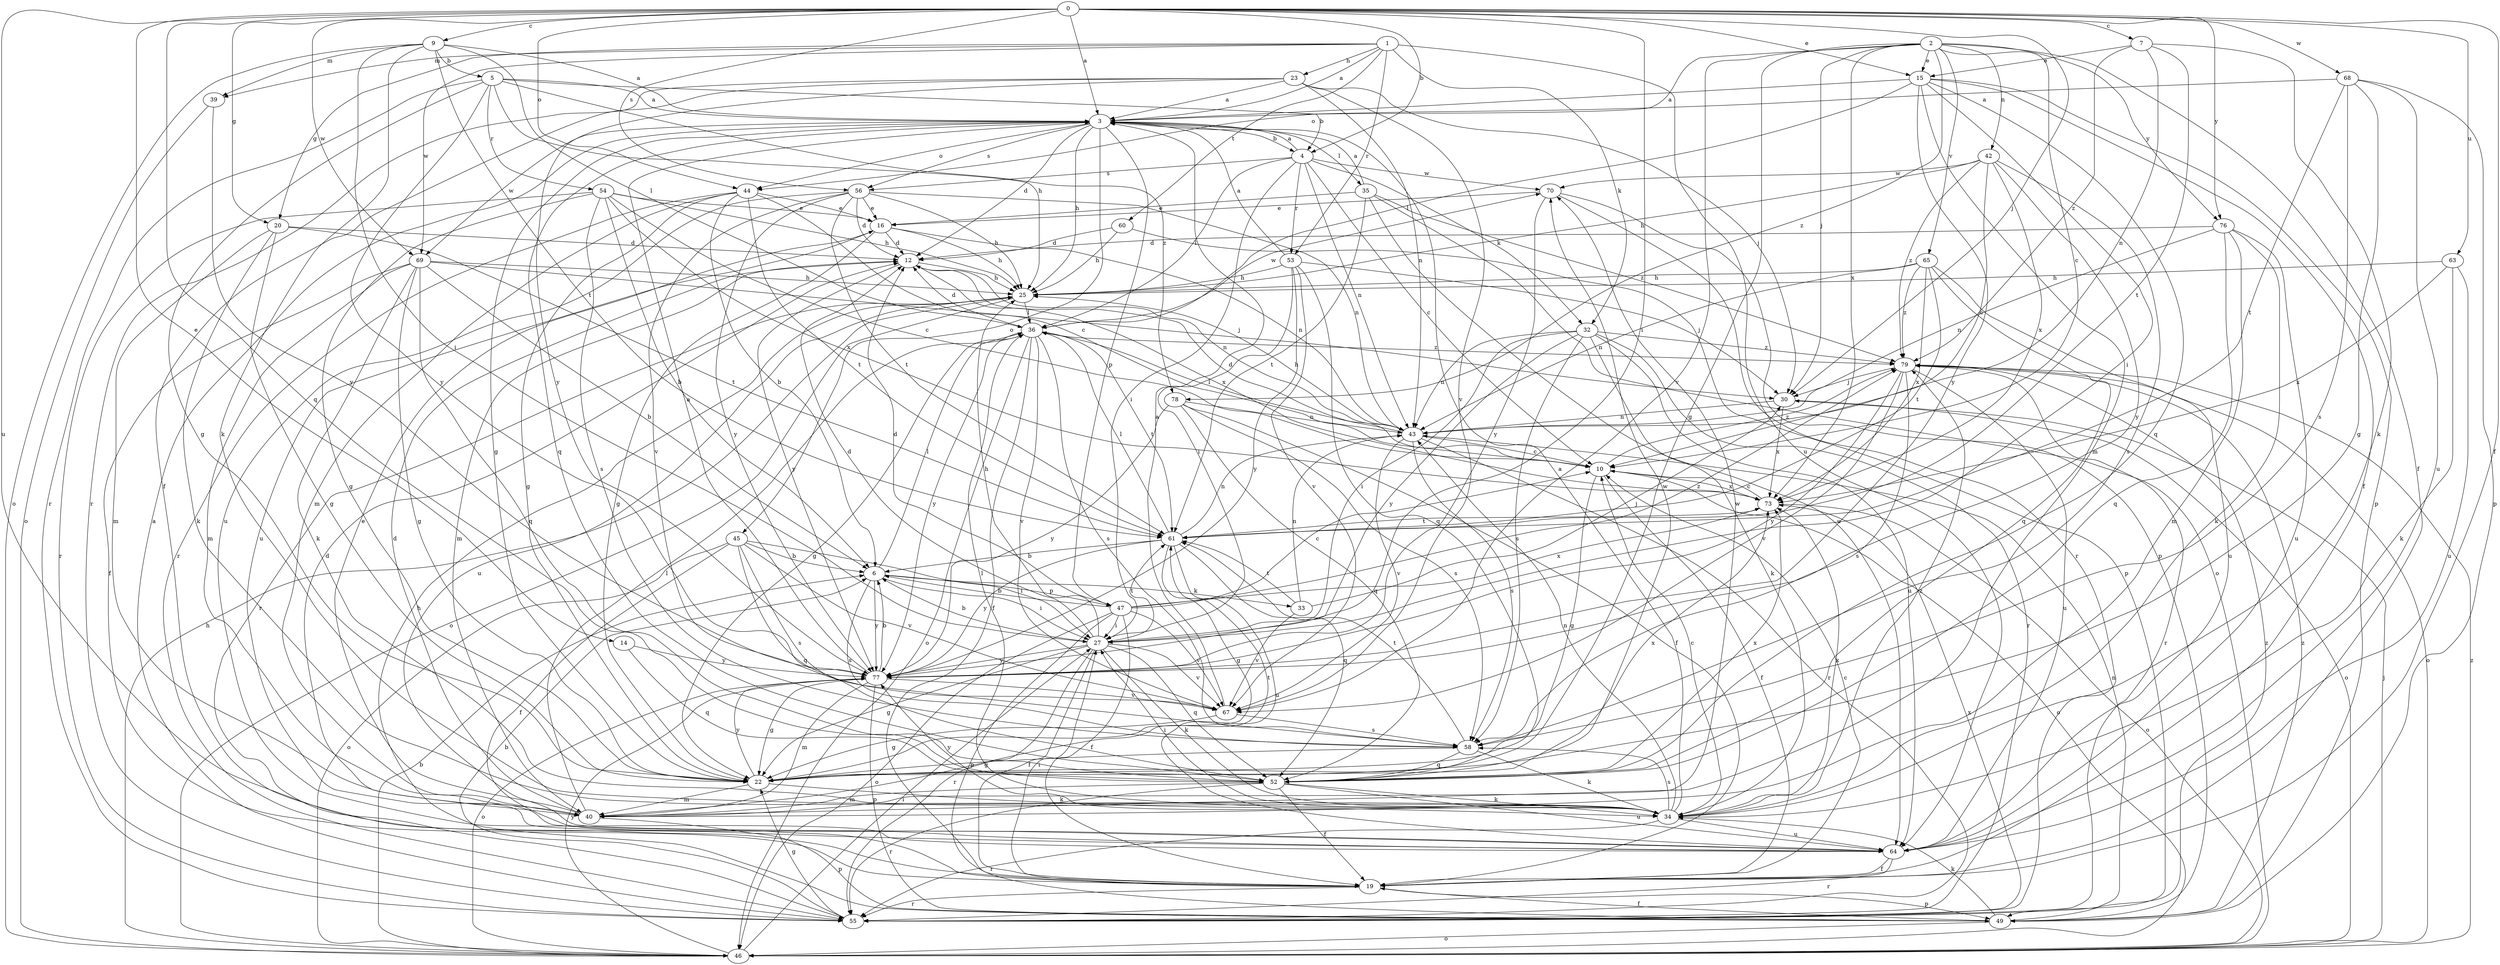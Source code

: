 strict digraph  {
0;
1;
2;
3;
4;
5;
6;
7;
9;
10;
12;
14;
15;
16;
19;
20;
22;
23;
25;
27;
30;
32;
33;
34;
35;
36;
39;
40;
42;
43;
44;
45;
46;
47;
49;
52;
53;
54;
55;
56;
58;
60;
61;
63;
64;
65;
67;
68;
69;
70;
73;
76;
77;
78;
79;
0 -> 3  [label=a];
0 -> 4  [label=b];
0 -> 7  [label=c];
0 -> 9  [label=c];
0 -> 14  [label=e];
0 -> 15  [label=e];
0 -> 19  [label=f];
0 -> 20  [label=g];
0 -> 27  [label=i];
0 -> 30  [label=j];
0 -> 44  [label=o];
0 -> 52  [label=q];
0 -> 56  [label=s];
0 -> 63  [label=u];
0 -> 64  [label=u];
0 -> 68  [label=w];
0 -> 69  [label=w];
0 -> 76  [label=y];
1 -> 3  [label=a];
1 -> 20  [label=g];
1 -> 23  [label=h];
1 -> 32  [label=k];
1 -> 39  [label=m];
1 -> 53  [label=r];
1 -> 60  [label=t];
1 -> 64  [label=u];
1 -> 69  [label=w];
2 -> 10  [label=c];
2 -> 15  [label=e];
2 -> 19  [label=f];
2 -> 22  [label=g];
2 -> 30  [label=j];
2 -> 42  [label=n];
2 -> 44  [label=o];
2 -> 65  [label=v];
2 -> 67  [label=v];
2 -> 73  [label=x];
2 -> 76  [label=y];
2 -> 78  [label=z];
3 -> 4  [label=b];
3 -> 12  [label=d];
3 -> 22  [label=g];
3 -> 25  [label=h];
3 -> 35  [label=l];
3 -> 44  [label=o];
3 -> 45  [label=o];
3 -> 47  [label=p];
3 -> 52  [label=q];
3 -> 56  [label=s];
3 -> 69  [label=w];
4 -> 3  [label=a];
4 -> 10  [label=c];
4 -> 27  [label=i];
4 -> 32  [label=k];
4 -> 36  [label=l];
4 -> 43  [label=n];
4 -> 53  [label=r];
4 -> 56  [label=s];
4 -> 70  [label=w];
5 -> 3  [label=a];
5 -> 4  [label=b];
5 -> 22  [label=g];
5 -> 25  [label=h];
5 -> 54  [label=r];
5 -> 55  [label=r];
5 -> 77  [label=y];
5 -> 78  [label=z];
6 -> 27  [label=i];
6 -> 33  [label=k];
6 -> 36  [label=l];
6 -> 47  [label=p];
6 -> 58  [label=s];
6 -> 77  [label=y];
7 -> 15  [label=e];
7 -> 34  [label=k];
7 -> 43  [label=n];
7 -> 61  [label=t];
7 -> 79  [label=z];
9 -> 3  [label=a];
9 -> 5  [label=b];
9 -> 27  [label=i];
9 -> 34  [label=k];
9 -> 36  [label=l];
9 -> 39  [label=m];
9 -> 46  [label=o];
9 -> 61  [label=t];
10 -> 12  [label=d];
10 -> 19  [label=f];
10 -> 22  [label=g];
10 -> 46  [label=o];
10 -> 73  [label=x];
10 -> 79  [label=z];
12 -> 25  [label=h];
12 -> 40  [label=m];
12 -> 43  [label=n];
12 -> 73  [label=x];
12 -> 77  [label=y];
14 -> 52  [label=q];
14 -> 77  [label=y];
15 -> 3  [label=a];
15 -> 19  [label=f];
15 -> 27  [label=i];
15 -> 36  [label=l];
15 -> 40  [label=m];
15 -> 49  [label=p];
15 -> 52  [label=q];
15 -> 77  [label=y];
16 -> 12  [label=d];
16 -> 22  [label=g];
16 -> 25  [label=h];
16 -> 43  [label=n];
16 -> 64  [label=u];
19 -> 10  [label=c];
19 -> 27  [label=i];
19 -> 49  [label=p];
19 -> 55  [label=r];
20 -> 12  [label=d];
20 -> 22  [label=g];
20 -> 34  [label=k];
20 -> 40  [label=m];
20 -> 61  [label=t];
22 -> 34  [label=k];
22 -> 40  [label=m];
22 -> 73  [label=x];
22 -> 77  [label=y];
23 -> 3  [label=a];
23 -> 19  [label=f];
23 -> 30  [label=j];
23 -> 43  [label=n];
23 -> 55  [label=r];
23 -> 67  [label=v];
23 -> 77  [label=y];
25 -> 36  [label=l];
25 -> 46  [label=o];
25 -> 55  [label=r];
25 -> 64  [label=u];
27 -> 6  [label=b];
27 -> 12  [label=d];
27 -> 19  [label=f];
27 -> 22  [label=g];
27 -> 25  [label=h];
27 -> 34  [label=k];
27 -> 52  [label=q];
27 -> 55  [label=r];
27 -> 61  [label=t];
27 -> 67  [label=v];
27 -> 77  [label=y];
30 -> 43  [label=n];
30 -> 46  [label=o];
30 -> 73  [label=x];
32 -> 27  [label=i];
32 -> 34  [label=k];
32 -> 43  [label=n];
32 -> 55  [label=r];
32 -> 58  [label=s];
32 -> 64  [label=u];
32 -> 77  [label=y];
32 -> 79  [label=z];
33 -> 30  [label=j];
33 -> 43  [label=n];
33 -> 61  [label=t];
33 -> 67  [label=v];
34 -> 3  [label=a];
34 -> 10  [label=c];
34 -> 27  [label=i];
34 -> 36  [label=l];
34 -> 43  [label=n];
34 -> 55  [label=r];
34 -> 58  [label=s];
34 -> 64  [label=u];
34 -> 73  [label=x];
34 -> 77  [label=y];
34 -> 79  [label=z];
35 -> 3  [label=a];
35 -> 16  [label=e];
35 -> 46  [label=o];
35 -> 61  [label=t];
35 -> 64  [label=u];
35 -> 79  [label=z];
36 -> 12  [label=d];
36 -> 19  [label=f];
36 -> 22  [label=g];
36 -> 46  [label=o];
36 -> 58  [label=s];
36 -> 61  [label=t];
36 -> 67  [label=v];
36 -> 70  [label=w];
36 -> 77  [label=y];
36 -> 79  [label=z];
39 -> 46  [label=o];
39 -> 77  [label=y];
40 -> 12  [label=d];
40 -> 16  [label=e];
40 -> 36  [label=l];
40 -> 49  [label=p];
40 -> 61  [label=t];
40 -> 70  [label=w];
42 -> 10  [label=c];
42 -> 25  [label=h];
42 -> 58  [label=s];
42 -> 70  [label=w];
42 -> 73  [label=x];
42 -> 77  [label=y];
42 -> 79  [label=z];
43 -> 10  [label=c];
43 -> 25  [label=h];
43 -> 36  [label=l];
43 -> 55  [label=r];
43 -> 58  [label=s];
43 -> 67  [label=v];
44 -> 6  [label=b];
44 -> 10  [label=c];
44 -> 16  [label=e];
44 -> 22  [label=g];
44 -> 40  [label=m];
44 -> 55  [label=r];
44 -> 61  [label=t];
45 -> 6  [label=b];
45 -> 19  [label=f];
45 -> 27  [label=i];
45 -> 46  [label=o];
45 -> 52  [label=q];
45 -> 58  [label=s];
45 -> 67  [label=v];
46 -> 6  [label=b];
46 -> 25  [label=h];
46 -> 27  [label=i];
46 -> 30  [label=j];
46 -> 77  [label=y];
46 -> 79  [label=z];
47 -> 6  [label=b];
47 -> 10  [label=c];
47 -> 12  [label=d];
47 -> 19  [label=f];
47 -> 27  [label=i];
47 -> 46  [label=o];
47 -> 49  [label=p];
47 -> 67  [label=v];
47 -> 73  [label=x];
47 -> 79  [label=z];
49 -> 19  [label=f];
49 -> 25  [label=h];
49 -> 34  [label=k];
49 -> 43  [label=n];
49 -> 46  [label=o];
49 -> 79  [label=z];
52 -> 19  [label=f];
52 -> 34  [label=k];
52 -> 40  [label=m];
52 -> 55  [label=r];
52 -> 64  [label=u];
52 -> 70  [label=w];
52 -> 73  [label=x];
53 -> 3  [label=a];
53 -> 25  [label=h];
53 -> 27  [label=i];
53 -> 30  [label=j];
53 -> 52  [label=q];
53 -> 67  [label=v];
53 -> 77  [label=y];
54 -> 6  [label=b];
54 -> 10  [label=c];
54 -> 16  [label=e];
54 -> 22  [label=g];
54 -> 25  [label=h];
54 -> 55  [label=r];
54 -> 58  [label=s];
54 -> 73  [label=x];
55 -> 3  [label=a];
55 -> 6  [label=b];
55 -> 22  [label=g];
55 -> 73  [label=x];
55 -> 79  [label=z];
56 -> 12  [label=d];
56 -> 16  [label=e];
56 -> 25  [label=h];
56 -> 43  [label=n];
56 -> 61  [label=t];
56 -> 64  [label=u];
56 -> 67  [label=v];
56 -> 77  [label=y];
58 -> 22  [label=g];
58 -> 34  [label=k];
58 -> 52  [label=q];
58 -> 61  [label=t];
60 -> 12  [label=d];
60 -> 25  [label=h];
60 -> 49  [label=p];
61 -> 6  [label=b];
61 -> 22  [label=g];
61 -> 36  [label=l];
61 -> 43  [label=n];
61 -> 52  [label=q];
61 -> 64  [label=u];
61 -> 77  [label=y];
63 -> 25  [label=h];
63 -> 34  [label=k];
63 -> 64  [label=u];
63 -> 73  [label=x];
64 -> 12  [label=d];
64 -> 19  [label=f];
64 -> 55  [label=r];
65 -> 25  [label=h];
65 -> 43  [label=n];
65 -> 52  [label=q];
65 -> 61  [label=t];
65 -> 64  [label=u];
65 -> 73  [label=x];
65 -> 79  [label=z];
67 -> 3  [label=a];
67 -> 22  [label=g];
67 -> 58  [label=s];
68 -> 3  [label=a];
68 -> 22  [label=g];
68 -> 49  [label=p];
68 -> 58  [label=s];
68 -> 61  [label=t];
68 -> 64  [label=u];
69 -> 6  [label=b];
69 -> 19  [label=f];
69 -> 22  [label=g];
69 -> 25  [label=h];
69 -> 30  [label=j];
69 -> 34  [label=k];
69 -> 40  [label=m];
69 -> 52  [label=q];
70 -> 16  [label=e];
70 -> 49  [label=p];
70 -> 55  [label=r];
70 -> 77  [label=y];
73 -> 10  [label=c];
73 -> 46  [label=o];
73 -> 61  [label=t];
76 -> 12  [label=d];
76 -> 34  [label=k];
76 -> 40  [label=m];
76 -> 43  [label=n];
76 -> 52  [label=q];
76 -> 64  [label=u];
77 -> 3  [label=a];
77 -> 6  [label=b];
77 -> 22  [label=g];
77 -> 40  [label=m];
77 -> 46  [label=o];
77 -> 49  [label=p];
77 -> 67  [label=v];
78 -> 19  [label=f];
78 -> 43  [label=n];
78 -> 52  [label=q];
78 -> 58  [label=s];
78 -> 77  [label=y];
79 -> 30  [label=j];
79 -> 46  [label=o];
79 -> 55  [label=r];
79 -> 58  [label=s];
79 -> 64  [label=u];
79 -> 67  [label=v];
79 -> 77  [label=y];
}
